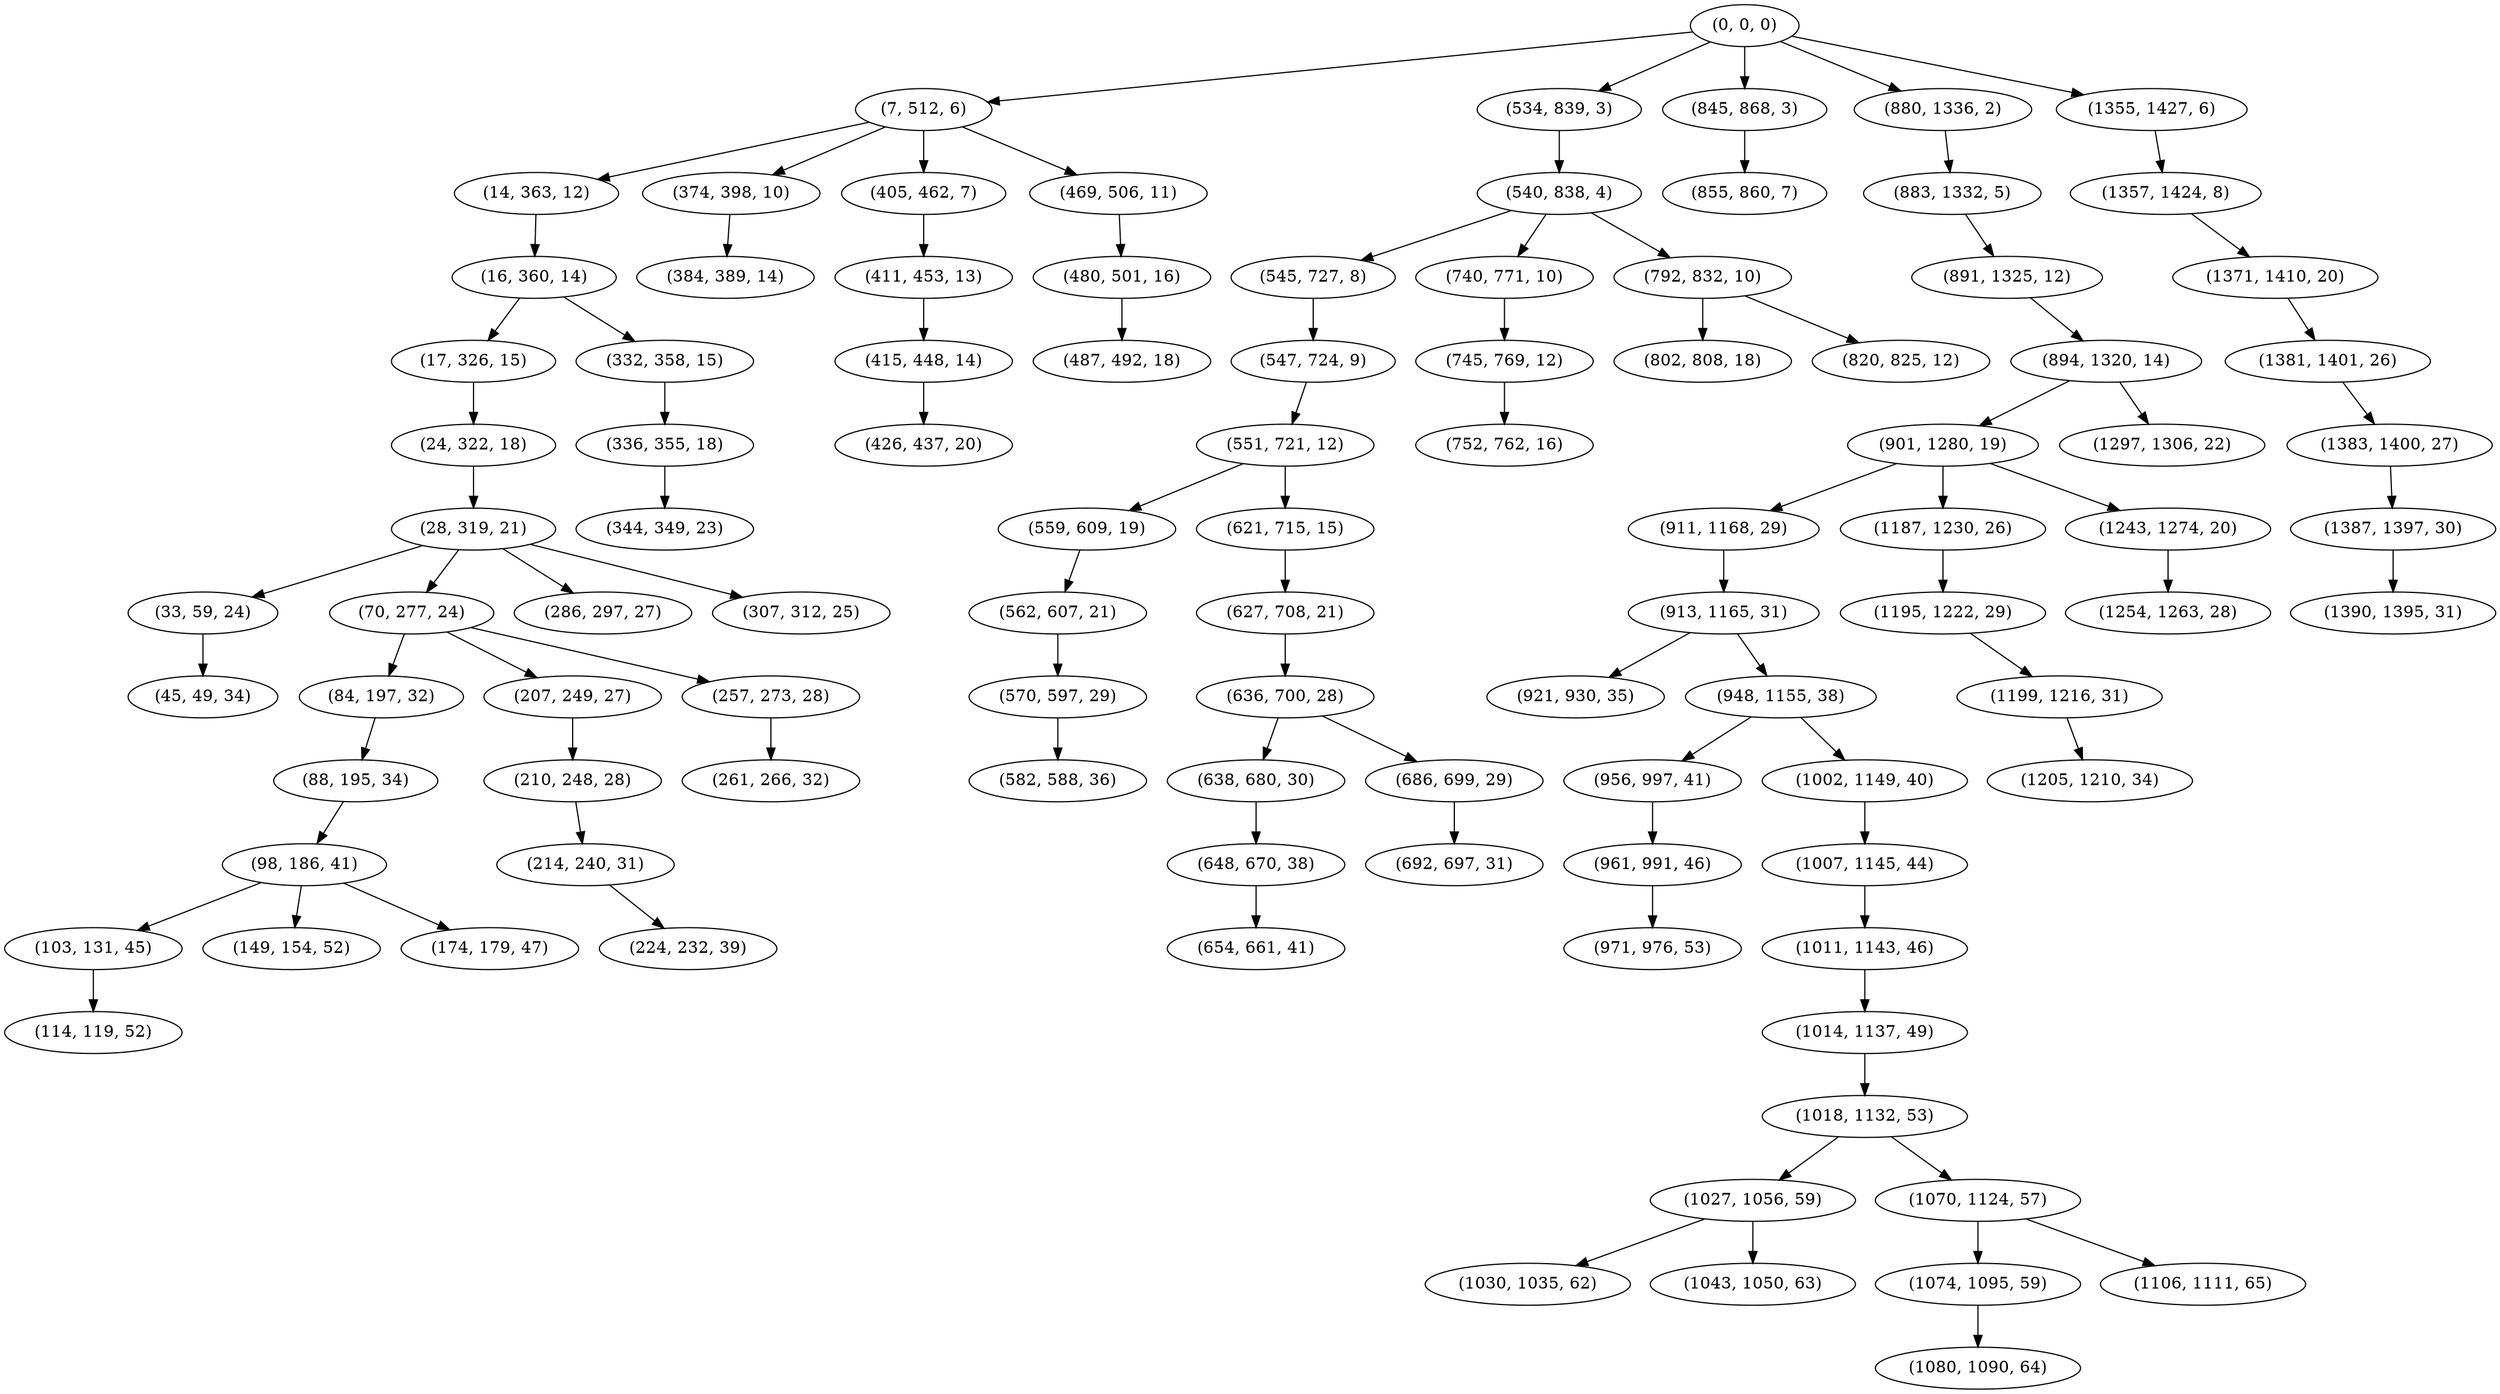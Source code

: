 digraph tree {
    "(0, 0, 0)";
    "(7, 512, 6)";
    "(14, 363, 12)";
    "(16, 360, 14)";
    "(17, 326, 15)";
    "(24, 322, 18)";
    "(28, 319, 21)";
    "(33, 59, 24)";
    "(45, 49, 34)";
    "(70, 277, 24)";
    "(84, 197, 32)";
    "(88, 195, 34)";
    "(98, 186, 41)";
    "(103, 131, 45)";
    "(114, 119, 52)";
    "(149, 154, 52)";
    "(174, 179, 47)";
    "(207, 249, 27)";
    "(210, 248, 28)";
    "(214, 240, 31)";
    "(224, 232, 39)";
    "(257, 273, 28)";
    "(261, 266, 32)";
    "(286, 297, 27)";
    "(307, 312, 25)";
    "(332, 358, 15)";
    "(336, 355, 18)";
    "(344, 349, 23)";
    "(374, 398, 10)";
    "(384, 389, 14)";
    "(405, 462, 7)";
    "(411, 453, 13)";
    "(415, 448, 14)";
    "(426, 437, 20)";
    "(469, 506, 11)";
    "(480, 501, 16)";
    "(487, 492, 18)";
    "(534, 839, 3)";
    "(540, 838, 4)";
    "(545, 727, 8)";
    "(547, 724, 9)";
    "(551, 721, 12)";
    "(559, 609, 19)";
    "(562, 607, 21)";
    "(570, 597, 29)";
    "(582, 588, 36)";
    "(621, 715, 15)";
    "(627, 708, 21)";
    "(636, 700, 28)";
    "(638, 680, 30)";
    "(648, 670, 38)";
    "(654, 661, 41)";
    "(686, 699, 29)";
    "(692, 697, 31)";
    "(740, 771, 10)";
    "(745, 769, 12)";
    "(752, 762, 16)";
    "(792, 832, 10)";
    "(802, 808, 18)";
    "(820, 825, 12)";
    "(845, 868, 3)";
    "(855, 860, 7)";
    "(880, 1336, 2)";
    "(883, 1332, 5)";
    "(891, 1325, 12)";
    "(894, 1320, 14)";
    "(901, 1280, 19)";
    "(911, 1168, 29)";
    "(913, 1165, 31)";
    "(921, 930, 35)";
    "(948, 1155, 38)";
    "(956, 997, 41)";
    "(961, 991, 46)";
    "(971, 976, 53)";
    "(1002, 1149, 40)";
    "(1007, 1145, 44)";
    "(1011, 1143, 46)";
    "(1014, 1137, 49)";
    "(1018, 1132, 53)";
    "(1027, 1056, 59)";
    "(1030, 1035, 62)";
    "(1043, 1050, 63)";
    "(1070, 1124, 57)";
    "(1074, 1095, 59)";
    "(1080, 1090, 64)";
    "(1106, 1111, 65)";
    "(1187, 1230, 26)";
    "(1195, 1222, 29)";
    "(1199, 1216, 31)";
    "(1205, 1210, 34)";
    "(1243, 1274, 20)";
    "(1254, 1263, 28)";
    "(1297, 1306, 22)";
    "(1355, 1427, 6)";
    "(1357, 1424, 8)";
    "(1371, 1410, 20)";
    "(1381, 1401, 26)";
    "(1383, 1400, 27)";
    "(1387, 1397, 30)";
    "(1390, 1395, 31)";
    "(0, 0, 0)" -> "(7, 512, 6)";
    "(0, 0, 0)" -> "(534, 839, 3)";
    "(0, 0, 0)" -> "(845, 868, 3)";
    "(0, 0, 0)" -> "(880, 1336, 2)";
    "(0, 0, 0)" -> "(1355, 1427, 6)";
    "(7, 512, 6)" -> "(14, 363, 12)";
    "(7, 512, 6)" -> "(374, 398, 10)";
    "(7, 512, 6)" -> "(405, 462, 7)";
    "(7, 512, 6)" -> "(469, 506, 11)";
    "(14, 363, 12)" -> "(16, 360, 14)";
    "(16, 360, 14)" -> "(17, 326, 15)";
    "(16, 360, 14)" -> "(332, 358, 15)";
    "(17, 326, 15)" -> "(24, 322, 18)";
    "(24, 322, 18)" -> "(28, 319, 21)";
    "(28, 319, 21)" -> "(33, 59, 24)";
    "(28, 319, 21)" -> "(70, 277, 24)";
    "(28, 319, 21)" -> "(286, 297, 27)";
    "(28, 319, 21)" -> "(307, 312, 25)";
    "(33, 59, 24)" -> "(45, 49, 34)";
    "(70, 277, 24)" -> "(84, 197, 32)";
    "(70, 277, 24)" -> "(207, 249, 27)";
    "(70, 277, 24)" -> "(257, 273, 28)";
    "(84, 197, 32)" -> "(88, 195, 34)";
    "(88, 195, 34)" -> "(98, 186, 41)";
    "(98, 186, 41)" -> "(103, 131, 45)";
    "(98, 186, 41)" -> "(149, 154, 52)";
    "(98, 186, 41)" -> "(174, 179, 47)";
    "(103, 131, 45)" -> "(114, 119, 52)";
    "(207, 249, 27)" -> "(210, 248, 28)";
    "(210, 248, 28)" -> "(214, 240, 31)";
    "(214, 240, 31)" -> "(224, 232, 39)";
    "(257, 273, 28)" -> "(261, 266, 32)";
    "(332, 358, 15)" -> "(336, 355, 18)";
    "(336, 355, 18)" -> "(344, 349, 23)";
    "(374, 398, 10)" -> "(384, 389, 14)";
    "(405, 462, 7)" -> "(411, 453, 13)";
    "(411, 453, 13)" -> "(415, 448, 14)";
    "(415, 448, 14)" -> "(426, 437, 20)";
    "(469, 506, 11)" -> "(480, 501, 16)";
    "(480, 501, 16)" -> "(487, 492, 18)";
    "(534, 839, 3)" -> "(540, 838, 4)";
    "(540, 838, 4)" -> "(545, 727, 8)";
    "(540, 838, 4)" -> "(740, 771, 10)";
    "(540, 838, 4)" -> "(792, 832, 10)";
    "(545, 727, 8)" -> "(547, 724, 9)";
    "(547, 724, 9)" -> "(551, 721, 12)";
    "(551, 721, 12)" -> "(559, 609, 19)";
    "(551, 721, 12)" -> "(621, 715, 15)";
    "(559, 609, 19)" -> "(562, 607, 21)";
    "(562, 607, 21)" -> "(570, 597, 29)";
    "(570, 597, 29)" -> "(582, 588, 36)";
    "(621, 715, 15)" -> "(627, 708, 21)";
    "(627, 708, 21)" -> "(636, 700, 28)";
    "(636, 700, 28)" -> "(638, 680, 30)";
    "(636, 700, 28)" -> "(686, 699, 29)";
    "(638, 680, 30)" -> "(648, 670, 38)";
    "(648, 670, 38)" -> "(654, 661, 41)";
    "(686, 699, 29)" -> "(692, 697, 31)";
    "(740, 771, 10)" -> "(745, 769, 12)";
    "(745, 769, 12)" -> "(752, 762, 16)";
    "(792, 832, 10)" -> "(802, 808, 18)";
    "(792, 832, 10)" -> "(820, 825, 12)";
    "(845, 868, 3)" -> "(855, 860, 7)";
    "(880, 1336, 2)" -> "(883, 1332, 5)";
    "(883, 1332, 5)" -> "(891, 1325, 12)";
    "(891, 1325, 12)" -> "(894, 1320, 14)";
    "(894, 1320, 14)" -> "(901, 1280, 19)";
    "(894, 1320, 14)" -> "(1297, 1306, 22)";
    "(901, 1280, 19)" -> "(911, 1168, 29)";
    "(901, 1280, 19)" -> "(1187, 1230, 26)";
    "(901, 1280, 19)" -> "(1243, 1274, 20)";
    "(911, 1168, 29)" -> "(913, 1165, 31)";
    "(913, 1165, 31)" -> "(921, 930, 35)";
    "(913, 1165, 31)" -> "(948, 1155, 38)";
    "(948, 1155, 38)" -> "(956, 997, 41)";
    "(948, 1155, 38)" -> "(1002, 1149, 40)";
    "(956, 997, 41)" -> "(961, 991, 46)";
    "(961, 991, 46)" -> "(971, 976, 53)";
    "(1002, 1149, 40)" -> "(1007, 1145, 44)";
    "(1007, 1145, 44)" -> "(1011, 1143, 46)";
    "(1011, 1143, 46)" -> "(1014, 1137, 49)";
    "(1014, 1137, 49)" -> "(1018, 1132, 53)";
    "(1018, 1132, 53)" -> "(1027, 1056, 59)";
    "(1018, 1132, 53)" -> "(1070, 1124, 57)";
    "(1027, 1056, 59)" -> "(1030, 1035, 62)";
    "(1027, 1056, 59)" -> "(1043, 1050, 63)";
    "(1070, 1124, 57)" -> "(1074, 1095, 59)";
    "(1070, 1124, 57)" -> "(1106, 1111, 65)";
    "(1074, 1095, 59)" -> "(1080, 1090, 64)";
    "(1187, 1230, 26)" -> "(1195, 1222, 29)";
    "(1195, 1222, 29)" -> "(1199, 1216, 31)";
    "(1199, 1216, 31)" -> "(1205, 1210, 34)";
    "(1243, 1274, 20)" -> "(1254, 1263, 28)";
    "(1355, 1427, 6)" -> "(1357, 1424, 8)";
    "(1357, 1424, 8)" -> "(1371, 1410, 20)";
    "(1371, 1410, 20)" -> "(1381, 1401, 26)";
    "(1381, 1401, 26)" -> "(1383, 1400, 27)";
    "(1383, 1400, 27)" -> "(1387, 1397, 30)";
    "(1387, 1397, 30)" -> "(1390, 1395, 31)";
}

